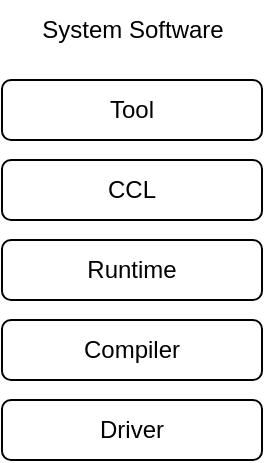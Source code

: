 <mxfile version="28.2.1">
  <diagram name="第 1 页" id="xzVyjEXNsjGcMqeVaDii">
    <mxGraphModel dx="773" dy="432" grid="1" gridSize="10" guides="1" tooltips="1" connect="1" arrows="1" fold="1" page="1" pageScale="1" pageWidth="827" pageHeight="1169" math="0" shadow="0">
      <root>
        <mxCell id="0" />
        <mxCell id="1" parent="0" />
        <mxCell id="jzp-BVPp5GaXMzY61U_0-1" value="Driver" style="rounded=1;whiteSpace=wrap;html=1;" vertex="1" parent="1">
          <mxGeometry x="40" y="340" width="130" height="30" as="geometry" />
        </mxCell>
        <mxCell id="jzp-BVPp5GaXMzY61U_0-3" value="Compiler" style="rounded=1;whiteSpace=wrap;html=1;" vertex="1" parent="1">
          <mxGeometry x="40" y="300" width="130" height="30" as="geometry" />
        </mxCell>
        <mxCell id="jzp-BVPp5GaXMzY61U_0-4" value="Runtime" style="rounded=1;whiteSpace=wrap;html=1;fontStyle=0" vertex="1" parent="1">
          <mxGeometry x="40" y="260" width="130" height="30" as="geometry" />
        </mxCell>
        <mxCell id="jzp-BVPp5GaXMzY61U_0-5" value="CCL" style="rounded=1;whiteSpace=wrap;html=1;" vertex="1" parent="1">
          <mxGeometry x="40" y="220" width="130" height="30" as="geometry" />
        </mxCell>
        <mxCell id="jzp-BVPp5GaXMzY61U_0-6" value="Tool" style="rounded=1;whiteSpace=wrap;html=1;" vertex="1" parent="1">
          <mxGeometry x="40" y="180" width="130" height="30" as="geometry" />
        </mxCell>
        <mxCell id="jzp-BVPp5GaXMzY61U_0-7" value="System Software" style="text;html=1;align=center;verticalAlign=middle;whiteSpace=wrap;rounded=0;" vertex="1" parent="1">
          <mxGeometry x="47.5" y="140" width="115" height="30" as="geometry" />
        </mxCell>
      </root>
    </mxGraphModel>
  </diagram>
</mxfile>
